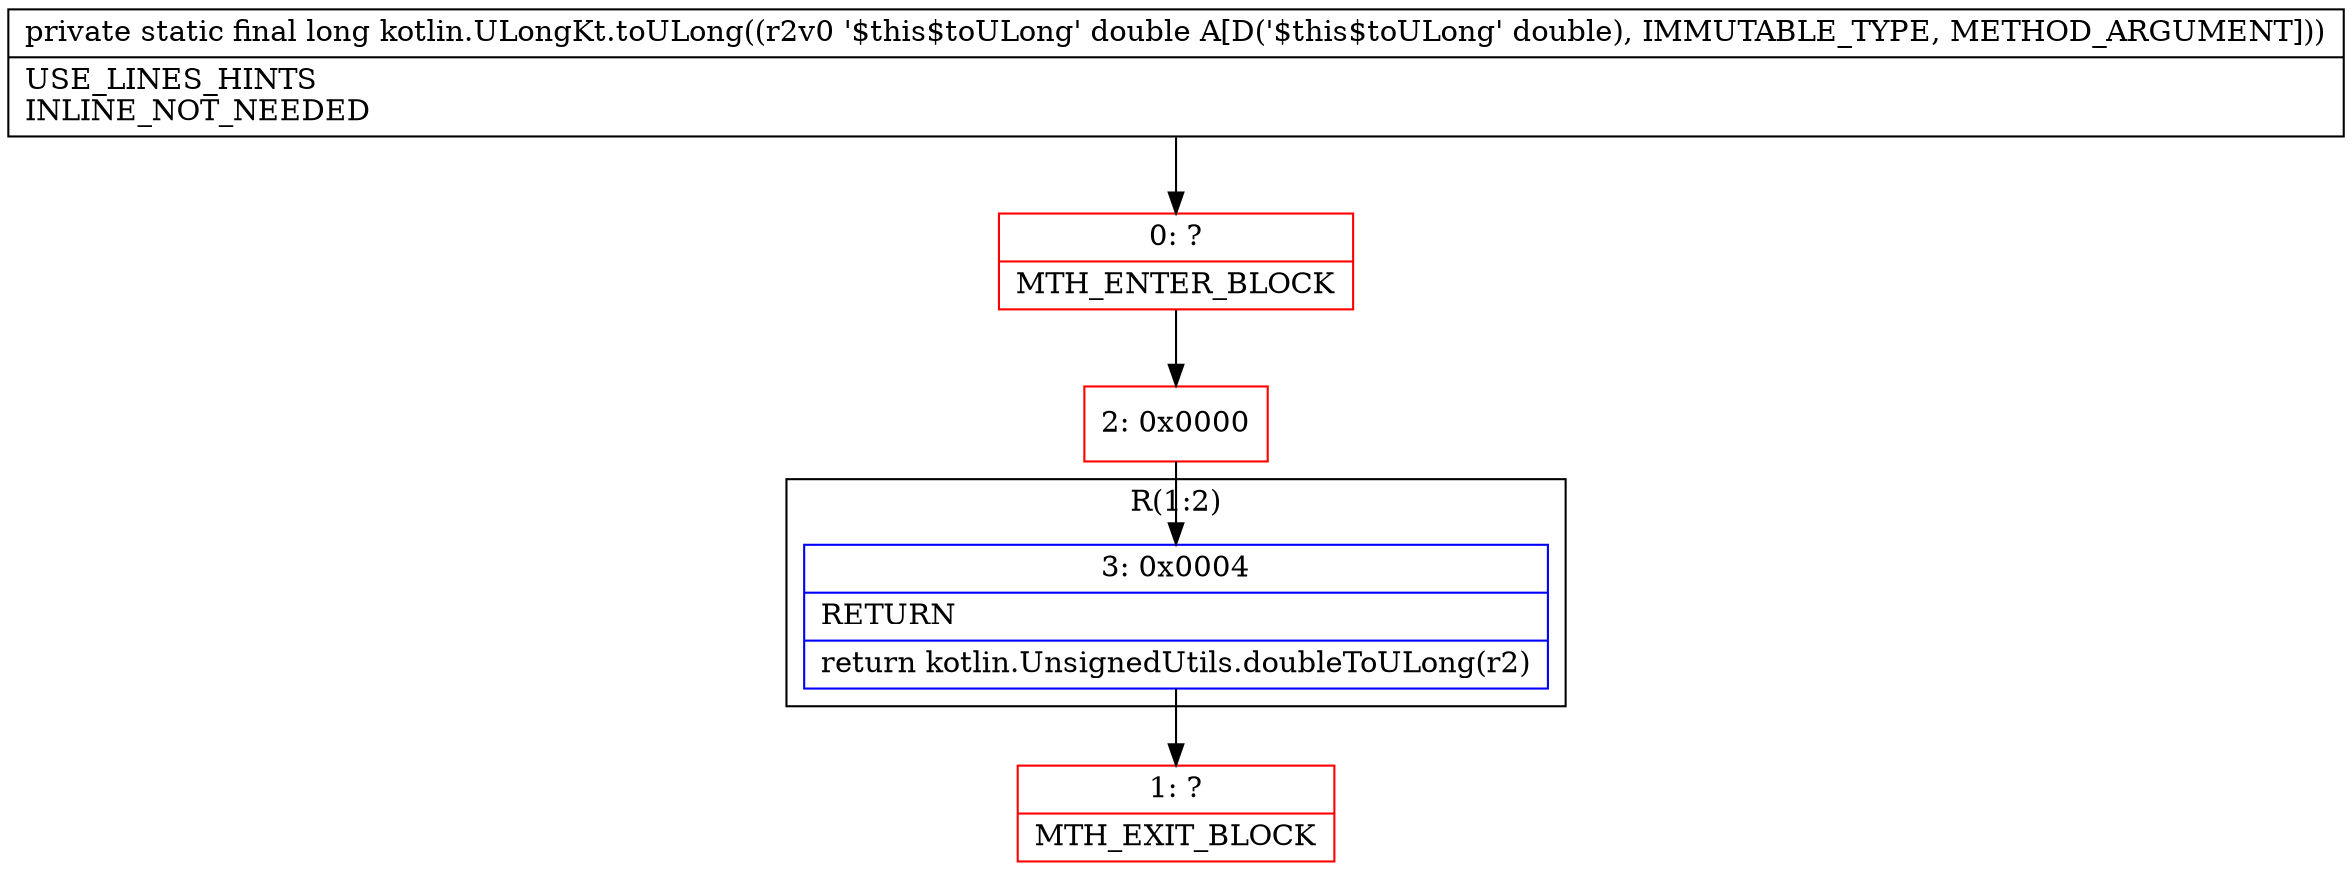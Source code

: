 digraph "CFG forkotlin.ULongKt.toULong(D)J" {
subgraph cluster_Region_239970040 {
label = "R(1:2)";
node [shape=record,color=blue];
Node_3 [shape=record,label="{3\:\ 0x0004|RETURN\l|return kotlin.UnsignedUtils.doubleToULong(r2)\l}"];
}
Node_0 [shape=record,color=red,label="{0\:\ ?|MTH_ENTER_BLOCK\l}"];
Node_2 [shape=record,color=red,label="{2\:\ 0x0000}"];
Node_1 [shape=record,color=red,label="{1\:\ ?|MTH_EXIT_BLOCK\l}"];
MethodNode[shape=record,label="{private static final long kotlin.ULongKt.toULong((r2v0 '$this$toULong' double A[D('$this$toULong' double), IMMUTABLE_TYPE, METHOD_ARGUMENT]))  | USE_LINES_HINTS\lINLINE_NOT_NEEDED\l}"];
MethodNode -> Node_0;Node_3 -> Node_1;
Node_0 -> Node_2;
Node_2 -> Node_3;
}

